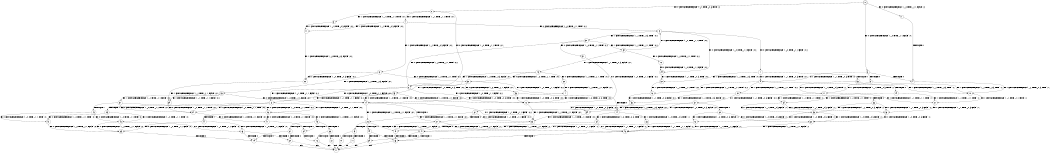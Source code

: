 digraph BCG {
size = "7, 10.5";
center = TRUE;
node [shape = circle];
0 [peripheries = 2];
0 -> 1 [label = "EX !0 !ATOMIC_EXCH_BRANCH (1, +0, TRUE, +1, 1, FALSE) !:0:"];
0 -> 2 [label = "EX !1 !ATOMIC_EXCH_BRANCH (1, +1, TRUE, +0, 3, TRUE) !:0:"];
0 -> 3 [label = "EX !0 !ATOMIC_EXCH_BRANCH (1, +0, TRUE, +1, 1, FALSE) !:0:"];
1 -> 4 [label = "TERMINATE !0"];
2 -> 5 [label = "EX !1 !ATOMIC_EXCH_BRANCH (1, +1, TRUE, +1, 1, TRUE) !:0:1:"];
2 -> 6 [label = "EX !0 !ATOMIC_EXCH_BRANCH (1, +0, TRUE, +1, 1, TRUE) !:0:1:"];
2 -> 7 [label = "EX !1 !ATOMIC_EXCH_BRANCH (1, +1, TRUE, +1, 1, TRUE) !:0:1:"];
3 -> 4 [label = "TERMINATE !0"];
3 -> 8 [label = "TERMINATE !0"];
3 -> 9 [label = "EX !1 !ATOMIC_EXCH_BRANCH (1, +1, TRUE, +0, 3, TRUE) !:0:"];
4 -> 10 [label = "EX !1 !ATOMIC_EXCH_BRANCH (1, +1, TRUE, +0, 3, TRUE) !:1:"];
5 -> 11 [label = "EX !1 !ATOMIC_EXCH_BRANCH (1, +1, TRUE, +0, 3, FALSE) !:0:1:"];
6 -> 12 [label = "EX !0 !ATOMIC_EXCH_BRANCH (1, +0, TRUE, +1, 1, FALSE) !:0:1:"];
6 -> 13 [label = "EX !1 !ATOMIC_EXCH_BRANCH (1, +1, TRUE, +1, 1, FALSE) !:0:1:"];
6 -> 14 [label = "EX !0 !ATOMIC_EXCH_BRANCH (1, +0, TRUE, +1, 1, FALSE) !:0:1:"];
7 -> 11 [label = "EX !1 !ATOMIC_EXCH_BRANCH (1, +1, TRUE, +0, 3, FALSE) !:0:1:"];
7 -> 15 [label = "EX !0 !ATOMIC_EXCH_BRANCH (1, +0, TRUE, +1, 1, TRUE) !:0:1:"];
7 -> 16 [label = "EX !1 !ATOMIC_EXCH_BRANCH (1, +1, TRUE, +0, 3, FALSE) !:0:1:"];
8 -> 10 [label = "EX !1 !ATOMIC_EXCH_BRANCH (1, +1, TRUE, +0, 3, TRUE) !:1:"];
8 -> 17 [label = "EX !1 !ATOMIC_EXCH_BRANCH (1, +1, TRUE, +0, 3, TRUE) !:1:"];
9 -> 18 [label = "EX !1 !ATOMIC_EXCH_BRANCH (1, +1, TRUE, +1, 1, TRUE) !:0:1:"];
9 -> 19 [label = "TERMINATE !0"];
9 -> 20 [label = "EX !1 !ATOMIC_EXCH_BRANCH (1, +1, TRUE, +1, 1, TRUE) !:0:1:"];
10 -> 21 [label = "EX !1 !ATOMIC_EXCH_BRANCH (1, +1, TRUE, +1, 1, TRUE) !:1:"];
11 -> 22 [label = "EX !1 !ATOMIC_EXCH_BRANCH (1, +0, TRUE, +0, 3, FALSE) !:0:1:"];
12 -> 23 [label = "EX !1 !ATOMIC_EXCH_BRANCH (1, +1, TRUE, +1, 1, FALSE) !:0:1:"];
13 -> 24 [label = "EX !0 !ATOMIC_EXCH_BRANCH (1, +0, TRUE, +1, 1, TRUE) !:0:1:"];
13 -> 25 [label = "TERMINATE !1"];
13 -> 26 [label = "EX !0 !ATOMIC_EXCH_BRANCH (1, +0, TRUE, +1, 1, TRUE) !:0:1:"];
14 -> 23 [label = "EX !1 !ATOMIC_EXCH_BRANCH (1, +1, TRUE, +1, 1, FALSE) !:0:1:"];
14 -> 27 [label = "TERMINATE !0"];
14 -> 28 [label = "EX !1 !ATOMIC_EXCH_BRANCH (1, +1, TRUE, +1, 1, FALSE) !:0:1:"];
15 -> 29 [label = "EX !0 !ATOMIC_EXCH_BRANCH (1, +0, TRUE, +1, 1, FALSE) !:0:1:"];
15 -> 30 [label = "EX !1 !ATOMIC_EXCH_BRANCH (1, +1, TRUE, +0, 3, TRUE) !:0:1:"];
15 -> 31 [label = "EX !0 !ATOMIC_EXCH_BRANCH (1, +0, TRUE, +1, 1, FALSE) !:0:1:"];
16 -> 22 [label = "EX !1 !ATOMIC_EXCH_BRANCH (1, +0, TRUE, +0, 3, FALSE) !:0:1:"];
16 -> 32 [label = "EX !0 !ATOMIC_EXCH_BRANCH (1, +0, TRUE, +1, 1, TRUE) !:0:1:"];
16 -> 33 [label = "EX !1 !ATOMIC_EXCH_BRANCH (1, +0, TRUE, +0, 3, FALSE) !:0:1:"];
17 -> 21 [label = "EX !1 !ATOMIC_EXCH_BRANCH (1, +1, TRUE, +1, 1, TRUE) !:1:"];
17 -> 34 [label = "EX !1 !ATOMIC_EXCH_BRANCH (1, +1, TRUE, +1, 1, TRUE) !:1:"];
18 -> 35 [label = "EX !1 !ATOMIC_EXCH_BRANCH (1, +1, TRUE, +0, 3, FALSE) !:0:1:"];
19 -> 21 [label = "EX !1 !ATOMIC_EXCH_BRANCH (1, +1, TRUE, +1, 1, TRUE) !:1:"];
19 -> 34 [label = "EX !1 !ATOMIC_EXCH_BRANCH (1, +1, TRUE, +1, 1, TRUE) !:1:"];
20 -> 35 [label = "EX !1 !ATOMIC_EXCH_BRANCH (1, +1, TRUE, +0, 3, FALSE) !:0:1:"];
20 -> 36 [label = "TERMINATE !0"];
20 -> 37 [label = "EX !1 !ATOMIC_EXCH_BRANCH (1, +1, TRUE, +0, 3, FALSE) !:0:1:"];
21 -> 38 [label = "EX !1 !ATOMIC_EXCH_BRANCH (1, +1, TRUE, +0, 3, FALSE) !:1:"];
22 -> 39 [label = "EX !1 !ATOMIC_EXCH_BRANCH (1, +1, TRUE, +1, 1, FALSE) !:0:1:"];
23 -> 40 [label = "TERMINATE !0"];
24 -> 41 [label = "EX !0 !ATOMIC_EXCH_BRANCH (1, +0, TRUE, +1, 1, FALSE) !:0:1:"];
25 -> 42 [label = "EX !0 !ATOMIC_EXCH_BRANCH (1, +0, TRUE, +1, 1, TRUE) !:0:"];
25 -> 43 [label = "EX !0 !ATOMIC_EXCH_BRANCH (1, +0, TRUE, +1, 1, TRUE) !:0:"];
26 -> 41 [label = "EX !0 !ATOMIC_EXCH_BRANCH (1, +0, TRUE, +1, 1, FALSE) !:0:1:"];
26 -> 44 [label = "TERMINATE !1"];
26 -> 45 [label = "EX !0 !ATOMIC_EXCH_BRANCH (1, +0, TRUE, +1, 1, FALSE) !:0:1:"];
27 -> 46 [label = "EX !1 !ATOMIC_EXCH_BRANCH (1, +1, TRUE, +1, 1, FALSE) !:1:"];
27 -> 47 [label = "EX !1 !ATOMIC_EXCH_BRANCH (1, +1, TRUE, +1, 1, FALSE) !:1:"];
28 -> 40 [label = "TERMINATE !0"];
28 -> 48 [label = "TERMINATE !1"];
28 -> 49 [label = "TERMINATE !0"];
29 -> 50 [label = "EX !1 !ATOMIC_EXCH_BRANCH (1, +1, TRUE, +0, 3, TRUE) !:0:1:"];
30 -> 51 [label = "EX !0 !ATOMIC_EXCH_BRANCH (1, +0, TRUE, +1, 1, TRUE) !:0:1:"];
30 -> 52 [label = "EX !1 !ATOMIC_EXCH_BRANCH (1, +1, TRUE, +1, 1, TRUE) !:0:1:"];
30 -> 6 [label = "EX !0 !ATOMIC_EXCH_BRANCH (1, +0, TRUE, +1, 1, TRUE) !:0:1:"];
31 -> 50 [label = "EX !1 !ATOMIC_EXCH_BRANCH (1, +1, TRUE, +0, 3, TRUE) !:0:1:"];
31 -> 53 [label = "TERMINATE !0"];
31 -> 9 [label = "EX !1 !ATOMIC_EXCH_BRANCH (1, +1, TRUE, +0, 3, TRUE) !:0:1:"];
32 -> 54 [label = "EX !0 !ATOMIC_EXCH_BRANCH (1, +0, TRUE, +1, 1, FALSE) !:0:1:"];
32 -> 55 [label = "EX !1 !ATOMIC_EXCH_BRANCH (1, +0, TRUE, +0, 3, TRUE) !:0:1:"];
32 -> 56 [label = "EX !0 !ATOMIC_EXCH_BRANCH (1, +0, TRUE, +1, 1, FALSE) !:0:1:"];
33 -> 39 [label = "EX !1 !ATOMIC_EXCH_BRANCH (1, +1, TRUE, +1, 1, FALSE) !:0:1:"];
33 -> 14 [label = "EX !0 !ATOMIC_EXCH_BRANCH (1, +0, TRUE, +1, 1, FALSE) !:0:1:"];
33 -> 57 [label = "EX !1 !ATOMIC_EXCH_BRANCH (1, +1, TRUE, +1, 1, FALSE) !:0:1:"];
34 -> 38 [label = "EX !1 !ATOMIC_EXCH_BRANCH (1, +1, TRUE, +0, 3, FALSE) !:1:"];
34 -> 58 [label = "EX !1 !ATOMIC_EXCH_BRANCH (1, +1, TRUE, +0, 3, FALSE) !:1:"];
35 -> 59 [label = "EX !1 !ATOMIC_EXCH_BRANCH (1, +0, TRUE, +0, 3, FALSE) !:0:1:"];
36 -> 38 [label = "EX !1 !ATOMIC_EXCH_BRANCH (1, +1, TRUE, +0, 3, FALSE) !:1:"];
36 -> 58 [label = "EX !1 !ATOMIC_EXCH_BRANCH (1, +1, TRUE, +0, 3, FALSE) !:1:"];
37 -> 59 [label = "EX !1 !ATOMIC_EXCH_BRANCH (1, +0, TRUE, +0, 3, FALSE) !:0:1:"];
37 -> 60 [label = "TERMINATE !0"];
37 -> 61 [label = "EX !1 !ATOMIC_EXCH_BRANCH (1, +0, TRUE, +0, 3, FALSE) !:0:1:"];
38 -> 62 [label = "EX !1 !ATOMIC_EXCH_BRANCH (1, +0, TRUE, +0, 3, FALSE) !:1:"];
39 -> 24 [label = "EX !0 !ATOMIC_EXCH_BRANCH (1, +0, TRUE, +1, 1, TRUE) !:0:1:"];
40 -> 63 [label = "TERMINATE !1"];
41 -> 64 [label = "TERMINATE !0"];
42 -> 65 [label = "EX !0 !ATOMIC_EXCH_BRANCH (1, +0, TRUE, +1, 1, FALSE) !:0:"];
43 -> 65 [label = "EX !0 !ATOMIC_EXCH_BRANCH (1, +0, TRUE, +1, 1, FALSE) !:0:"];
43 -> 66 [label = "EX !0 !ATOMIC_EXCH_BRANCH (1, +0, TRUE, +1, 1, FALSE) !:0:"];
44 -> 65 [label = "EX !0 !ATOMIC_EXCH_BRANCH (1, +0, TRUE, +1, 1, FALSE) !:0:"];
44 -> 66 [label = "EX !0 !ATOMIC_EXCH_BRANCH (1, +0, TRUE, +1, 1, FALSE) !:0:"];
45 -> 64 [label = "TERMINATE !0"];
45 -> 67 [label = "TERMINATE !1"];
45 -> 68 [label = "TERMINATE !0"];
46 -> 63 [label = "TERMINATE !1"];
47 -> 63 [label = "TERMINATE !1"];
47 -> 69 [label = "TERMINATE !1"];
48 -> 70 [label = "TERMINATE !0"];
48 -> 71 [label = "TERMINATE !0"];
49 -> 63 [label = "TERMINATE !1"];
49 -> 69 [label = "TERMINATE !1"];
50 -> 18 [label = "EX !1 !ATOMIC_EXCH_BRANCH (1, +1, TRUE, +1, 1, TRUE) !:0:1:"];
51 -> 12 [label = "EX !0 !ATOMIC_EXCH_BRANCH (1, +0, TRUE, +1, 1, FALSE) !:0:1:"];
52 -> 72 [label = "EX !0 !ATOMIC_EXCH_BRANCH (1, +0, TRUE, +1, 1, TRUE) !:0:1:"];
52 -> 73 [label = "EX !1 !ATOMIC_EXCH_BRANCH (1, +1, TRUE, +0, 3, FALSE) !:0:1:"];
52 -> 15 [label = "EX !0 !ATOMIC_EXCH_BRANCH (1, +0, TRUE, +1, 1, TRUE) !:0:1:"];
53 -> 10 [label = "EX !1 !ATOMIC_EXCH_BRANCH (1, +1, TRUE, +0, 3, TRUE) !:1:"];
53 -> 17 [label = "EX !1 !ATOMIC_EXCH_BRANCH (1, +1, TRUE, +0, 3, TRUE) !:1:"];
54 -> 12 [label = "EX !1 !ATOMIC_EXCH_BRANCH (1, +0, TRUE, +0, 3, TRUE) !:0:1:"];
55 -> 12 [label = "EX !0 !ATOMIC_EXCH_BRANCH (1, +0, TRUE, +1, 1, FALSE) !:0:1:"];
55 -> 13 [label = "EX !1 !ATOMIC_EXCH_BRANCH (1, +1, TRUE, +1, 1, FALSE) !:0:1:"];
55 -> 14 [label = "EX !0 !ATOMIC_EXCH_BRANCH (1, +0, TRUE, +1, 1, FALSE) !:0:1:"];
56 -> 12 [label = "EX !1 !ATOMIC_EXCH_BRANCH (1, +0, TRUE, +0, 3, TRUE) !:0:1:"];
56 -> 74 [label = "TERMINATE !0"];
56 -> 14 [label = "EX !1 !ATOMIC_EXCH_BRANCH (1, +0, TRUE, +0, 3, TRUE) !:0:1:"];
57 -> 24 [label = "EX !0 !ATOMIC_EXCH_BRANCH (1, +0, TRUE, +1, 1, TRUE) !:0:1:"];
57 -> 75 [label = "TERMINATE !1"];
57 -> 26 [label = "EX !0 !ATOMIC_EXCH_BRANCH (1, +0, TRUE, +1, 1, TRUE) !:0:1:"];
58 -> 62 [label = "EX !1 !ATOMIC_EXCH_BRANCH (1, +0, TRUE, +0, 3, FALSE) !:1:"];
58 -> 76 [label = "EX !1 !ATOMIC_EXCH_BRANCH (1, +0, TRUE, +0, 3, FALSE) !:1:"];
59 -> 23 [label = "EX !1 !ATOMIC_EXCH_BRANCH (1, +1, TRUE, +1, 1, FALSE) !:0:1:"];
60 -> 62 [label = "EX !1 !ATOMIC_EXCH_BRANCH (1, +0, TRUE, +0, 3, FALSE) !:1:"];
60 -> 76 [label = "EX !1 !ATOMIC_EXCH_BRANCH (1, +0, TRUE, +0, 3, FALSE) !:1:"];
61 -> 23 [label = "EX !1 !ATOMIC_EXCH_BRANCH (1, +1, TRUE, +1, 1, FALSE) !:0:1:"];
61 -> 27 [label = "TERMINATE !0"];
61 -> 28 [label = "EX !1 !ATOMIC_EXCH_BRANCH (1, +1, TRUE, +1, 1, FALSE) !:0:1:"];
62 -> 46 [label = "EX !1 !ATOMIC_EXCH_BRANCH (1, +1, TRUE, +1, 1, FALSE) !:1:"];
63 -> 77 [label = "exit"];
64 -> 78 [label = "TERMINATE !1"];
65 -> 79 [label = "TERMINATE !0"];
66 -> 79 [label = "TERMINATE !0"];
66 -> 80 [label = "TERMINATE !0"];
67 -> 79 [label = "TERMINATE !0"];
67 -> 80 [label = "TERMINATE !0"];
68 -> 78 [label = "TERMINATE !1"];
68 -> 81 [label = "TERMINATE !1"];
69 -> 77 [label = "exit"];
70 -> 77 [label = "exit"];
71 -> 77 [label = "exit"];
72 -> 29 [label = "EX !0 !ATOMIC_EXCH_BRANCH (1, +0, TRUE, +1, 1, FALSE) !:0:1:"];
73 -> 82 [label = "EX !0 !ATOMIC_EXCH_BRANCH (1, +0, TRUE, +1, 1, TRUE) !:0:1:"];
73 -> 6 [label = "EX !1 !ATOMIC_EXCH_BRANCH (1, +0, TRUE, +0, 3, FALSE) !:0:1:"];
73 -> 32 [label = "EX !0 !ATOMIC_EXCH_BRANCH (1, +0, TRUE, +1, 1, TRUE) !:0:1:"];
74 -> 83 [label = "EX !1 !ATOMIC_EXCH_BRANCH (1, +0, TRUE, +0, 3, TRUE) !:1:"];
74 -> 84 [label = "EX !1 !ATOMIC_EXCH_BRANCH (1, +0, TRUE, +0, 3, TRUE) !:1:"];
75 -> 42 [label = "EX !0 !ATOMIC_EXCH_BRANCH (1, +0, TRUE, +1, 1, TRUE) !:0:"];
75 -> 43 [label = "EX !0 !ATOMIC_EXCH_BRANCH (1, +0, TRUE, +1, 1, TRUE) !:0:"];
76 -> 46 [label = "EX !1 !ATOMIC_EXCH_BRANCH (1, +1, TRUE, +1, 1, FALSE) !:1:"];
76 -> 47 [label = "EX !1 !ATOMIC_EXCH_BRANCH (1, +1, TRUE, +1, 1, FALSE) !:1:"];
78 -> 77 [label = "exit"];
79 -> 77 [label = "exit"];
80 -> 77 [label = "exit"];
81 -> 77 [label = "exit"];
82 -> 54 [label = "EX !0 !ATOMIC_EXCH_BRANCH (1, +0, TRUE, +1, 1, FALSE) !:0:1:"];
83 -> 46 [label = "EX !1 !ATOMIC_EXCH_BRANCH (1, +1, TRUE, +1, 1, FALSE) !:1:"];
84 -> 46 [label = "EX !1 !ATOMIC_EXCH_BRANCH (1, +1, TRUE, +1, 1, FALSE) !:1:"];
84 -> 47 [label = "EX !1 !ATOMIC_EXCH_BRANCH (1, +1, TRUE, +1, 1, FALSE) !:1:"];
}
